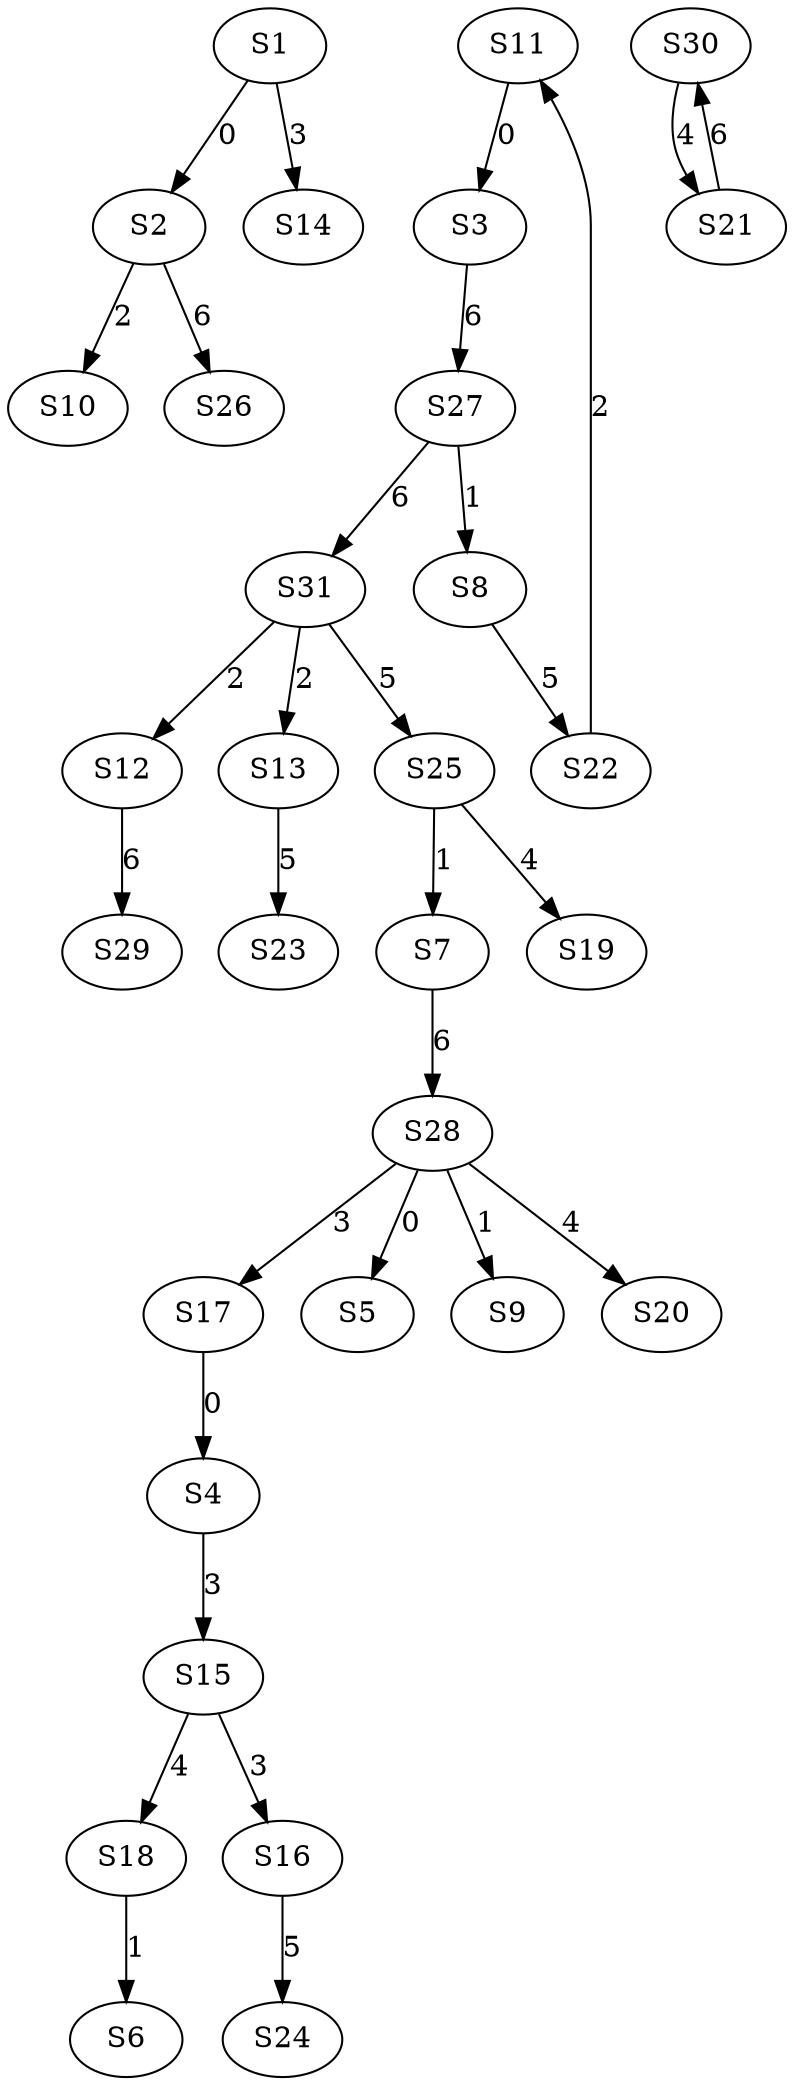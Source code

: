 strict digraph {
	S1 -> S2 [ label = 0 ];
	S11 -> S3 [ label = 0 ];
	S17 -> S4 [ label = 0 ];
	S28 -> S5 [ label = 0 ];
	S18 -> S6 [ label = 1 ];
	S25 -> S7 [ label = 1 ];
	S27 -> S8 [ label = 1 ];
	S28 -> S9 [ label = 1 ];
	S2 -> S10 [ label = 2 ];
	S22 -> S11 [ label = 2 ];
	S31 -> S12 [ label = 2 ];
	S31 -> S13 [ label = 2 ];
	S1 -> S14 [ label = 3 ];
	S4 -> S15 [ label = 3 ];
	S15 -> S16 [ label = 3 ];
	S28 -> S17 [ label = 3 ];
	S15 -> S18 [ label = 4 ];
	S25 -> S19 [ label = 4 ];
	S28 -> S20 [ label = 4 ];
	S30 -> S21 [ label = 4 ];
	S8 -> S22 [ label = 5 ];
	S13 -> S23 [ label = 5 ];
	S16 -> S24 [ label = 5 ];
	S31 -> S25 [ label = 5 ];
	S2 -> S26 [ label = 6 ];
	S3 -> S27 [ label = 6 ];
	S7 -> S28 [ label = 6 ];
	S12 -> S29 [ label = 6 ];
	S21 -> S30 [ label = 6 ];
	S27 -> S31 [ label = 6 ];
}